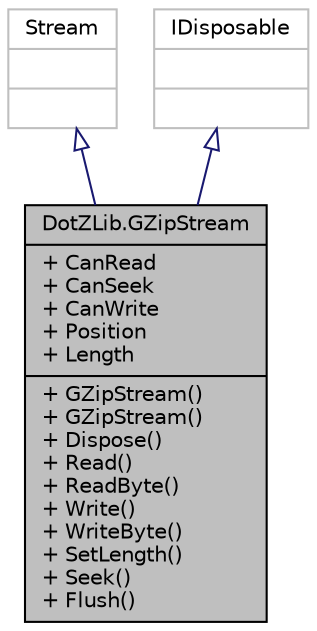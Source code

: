digraph "DotZLib.GZipStream"
{
  edge [fontname="Helvetica",fontsize="10",labelfontname="Helvetica",labelfontsize="10"];
  node [fontname="Helvetica",fontsize="10",shape=record];
  Node1 [label="{DotZLib.GZipStream\n|+ CanRead\l+ CanSeek\l+ CanWrite\l+ Position\l+ Length\l|+ GZipStream()\l+ GZipStream()\l+ Dispose()\l+ Read()\l+ ReadByte()\l+ Write()\l+ WriteByte()\l+ SetLength()\l+ Seek()\l+ Flush()\l}",height=0.2,width=0.4,color="black", fillcolor="grey75", style="filled", fontcolor="black"];
  Node2 -> Node1 [dir="back",color="midnightblue",fontsize="10",style="solid",arrowtail="onormal",fontname="Helvetica"];
  Node2 [label="{Stream\n||}",height=0.2,width=0.4,color="grey75", fillcolor="white", style="filled"];
  Node3 -> Node1 [dir="back",color="midnightblue",fontsize="10",style="solid",arrowtail="onormal",fontname="Helvetica"];
  Node3 [label="{IDisposable\n||}",height=0.2,width=0.4,color="grey75", fillcolor="white", style="filled"];
}
